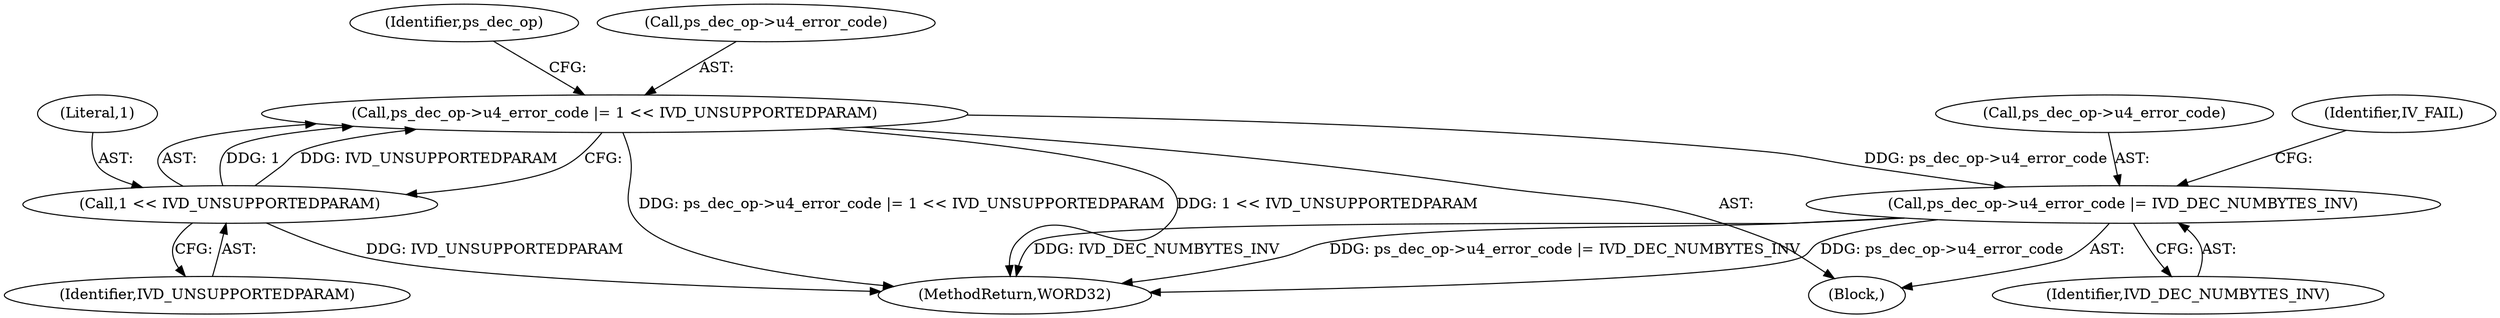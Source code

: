 digraph "0_Android_326fe991a4b7971e8aeaf4ac775491dd8abd85bb@pointer" {
"1000287" [label="(Call,ps_dec_op->u4_error_code |= 1 << IVD_UNSUPPORTEDPARAM)"];
"1000291" [label="(Call,1 << IVD_UNSUPPORTEDPARAM)"];
"1000294" [label="(Call,ps_dec_op->u4_error_code |= IVD_DEC_NUMBYTES_INV)"];
"1000294" [label="(Call,ps_dec_op->u4_error_code |= IVD_DEC_NUMBYTES_INV)"];
"1000293" [label="(Identifier,IVD_UNSUPPORTEDPARAM)"];
"1000298" [label="(Identifier,IVD_DEC_NUMBYTES_INV)"];
"1000292" [label="(Literal,1)"];
"1000300" [label="(Identifier,IV_FAIL)"];
"1000296" [label="(Identifier,ps_dec_op)"];
"1000291" [label="(Call,1 << IVD_UNSUPPORTEDPARAM)"];
"1000286" [label="(Block,)"];
"1000295" [label="(Call,ps_dec_op->u4_error_code)"];
"1000288" [label="(Call,ps_dec_op->u4_error_code)"];
"1002147" [label="(MethodReturn,WORD32)"];
"1000287" [label="(Call,ps_dec_op->u4_error_code |= 1 << IVD_UNSUPPORTEDPARAM)"];
"1000287" -> "1000286"  [label="AST: "];
"1000287" -> "1000291"  [label="CFG: "];
"1000288" -> "1000287"  [label="AST: "];
"1000291" -> "1000287"  [label="AST: "];
"1000296" -> "1000287"  [label="CFG: "];
"1000287" -> "1002147"  [label="DDG: 1 << IVD_UNSUPPORTEDPARAM"];
"1000287" -> "1002147"  [label="DDG: ps_dec_op->u4_error_code |= 1 << IVD_UNSUPPORTEDPARAM"];
"1000291" -> "1000287"  [label="DDG: 1"];
"1000291" -> "1000287"  [label="DDG: IVD_UNSUPPORTEDPARAM"];
"1000287" -> "1000294"  [label="DDG: ps_dec_op->u4_error_code"];
"1000291" -> "1000293"  [label="CFG: "];
"1000292" -> "1000291"  [label="AST: "];
"1000293" -> "1000291"  [label="AST: "];
"1000291" -> "1002147"  [label="DDG: IVD_UNSUPPORTEDPARAM"];
"1000294" -> "1000286"  [label="AST: "];
"1000294" -> "1000298"  [label="CFG: "];
"1000295" -> "1000294"  [label="AST: "];
"1000298" -> "1000294"  [label="AST: "];
"1000300" -> "1000294"  [label="CFG: "];
"1000294" -> "1002147"  [label="DDG: IVD_DEC_NUMBYTES_INV"];
"1000294" -> "1002147"  [label="DDG: ps_dec_op->u4_error_code |= IVD_DEC_NUMBYTES_INV"];
"1000294" -> "1002147"  [label="DDG: ps_dec_op->u4_error_code"];
}
